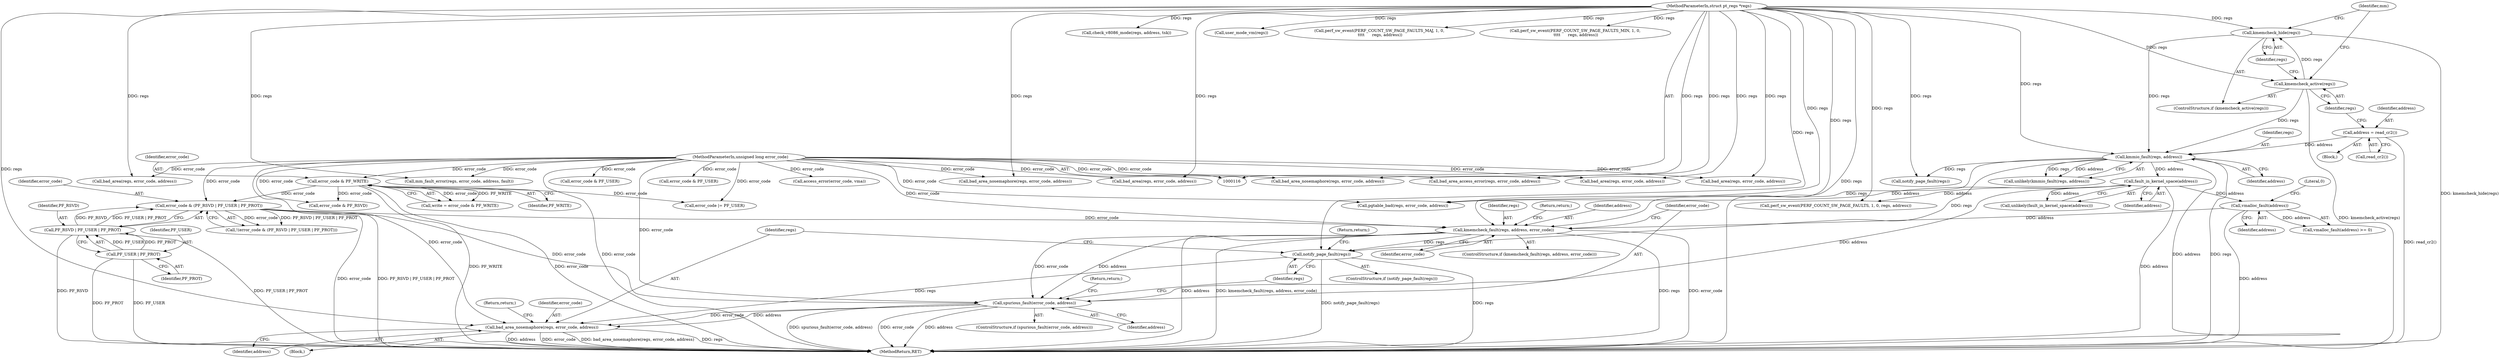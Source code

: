 digraph "0_linux_a8b0ca17b80e92faab46ee7179ba9e99ccb61233_52@pointer" {
"1000191" [label="(Call,kmemcheck_fault(regs, address, error_code))"];
"1000165" [label="(Call,kmmio_fault(regs, address))"];
"1000156" [label="(Call,kmemcheck_hide(regs))"];
"1000154" [label="(Call,kmemcheck_active(regs))"];
"1000117" [label="(MethodParameterIn,struct pt_regs *regs)"];
"1000150" [label="(Call,address = read_cr2())"];
"1000186" [label="(Call,vmalloc_fault(address))"];
"1000171" [label="(Call,fault_in_kernel_space(address))"];
"1000176" [label="(Call,error_code & (PF_RSVD | PF_USER | PF_PROT))"];
"1000128" [label="(Call,error_code & PF_WRITE)"];
"1000118" [label="(MethodParameterIn,unsigned long error_code)"];
"1000178" [label="(Call,PF_RSVD | PF_USER | PF_PROT)"];
"1000180" [label="(Call,PF_USER | PF_PROT)"];
"1000197" [label="(Call,spurious_fault(error_code, address))"];
"1000205" [label="(Call,bad_area_nosemaphore(regs, error_code, address))"];
"1000202" [label="(Call,notify_page_fault(regs))"];
"1000150" [label="(Call,address = read_cr2())"];
"1000204" [label="(Return,return;)"];
"1000234" [label="(Call,error_code & PF_RSVD)"];
"1000452" [label="(MethodReturn,RET)"];
"1000171" [label="(Call,fault_in_kernel_space(address))"];
"1000176" [label="(Call,error_code & (PF_RSVD | PF_USER | PF_PROT))"];
"1000305" [label="(Call,bad_area(regs, error_code, address))"];
"1000151" [label="(Identifier,address)"];
"1000126" [label="(Call,write = error_code & PF_WRITE)"];
"1000201" [label="(ControlStructure,if (notify_page_fault(regs)))"];
"1000153" [label="(ControlStructure,if (kmemcheck_active(regs)))"];
"1000193" [label="(Identifier,address)"];
"1000202" [label="(Call,notify_page_fault(regs))"];
"1000167" [label="(Identifier,address)"];
"1000375" [label="(Call,bad_area_access_error(regs, error_code, address))"];
"1000198" [label="(Identifier,error_code)"];
"1000156" [label="(Call,kmemcheck_hide(regs))"];
"1000443" [label="(Call,check_v8086_mode(regs, address, tsk))"];
"1000129" [label="(Identifier,error_code)"];
"1000208" [label="(Identifier,address)"];
"1000165" [label="(Call,kmmio_fault(regs, address))"];
"1000197" [label="(Call,spurious_fault(error_code, address))"];
"1000164" [label="(Call,unlikely(kmmio_fault(regs, address)))"];
"1000327" [label="(Call,bad_area(regs, error_code, address))"];
"1000152" [label="(Call,read_cr2())"];
"1000254" [label="(Call,bad_area_nosemaphore(regs, error_code, address))"];
"1000241" [label="(Call,perf_sw_event(PERF_COUNT_SW_PAGE_FAULTS, 1, 0, regs, address))"];
"1000180" [label="(Call,PF_USER | PF_PROT)"];
"1000118" [label="(MethodParameterIn,unsigned long error_code)"];
"1000192" [label="(Identifier,regs)"];
"1000175" [label="(Call,!(error_code & (PF_RSVD | PF_USER | PF_PROT)))"];
"1000195" [label="(Return,return;)"];
"1000396" [label="(Call,mm_fault_error(regs, error_code, address, fault))"];
"1000119" [label="(Block,)"];
"1000194" [label="(Identifier,error_code)"];
"1000212" [label="(Call,notify_page_fault(regs))"];
"1000157" [label="(Identifier,regs)"];
"1000178" [label="(Call,PF_RSVD | PF_USER | PF_PROT)"];
"1000177" [label="(Identifier,error_code)"];
"1000216" [label="(Call,user_mode_vm(regs))"];
"1000182" [label="(Identifier,PF_PROT)"];
"1000170" [label="(Call,unlikely(fault_in_kernel_space(address)))"];
"1000161" [label="(Identifier,mm)"];
"1000186" [label="(Call,vmalloc_fault(address))"];
"1000190" [label="(ControlStructure,if (kmemcheck_fault(regs, address, error_code)))"];
"1000371" [label="(Call,access_error(error_code, vma))"];
"1000191" [label="(Call,kmemcheck_fault(regs, address, error_code))"];
"1000166" [label="(Identifier,regs)"];
"1000363" [label="(Call,bad_area(regs, error_code, address))"];
"1000188" [label="(Literal,0)"];
"1000416" [label="(Call,perf_sw_event(PERF_COUNT_SW_PAGE_FAULTS_MAJ, 1, 0,\n \t\t\t\t      regs, address))"];
"1000187" [label="(Identifier,address)"];
"1000200" [label="(Return,return;)"];
"1000155" [label="(Identifier,regs)"];
"1000128" [label="(Call,error_code & PF_WRITE)"];
"1000352" [label="(Call,bad_area(regs, error_code, address))"];
"1000220" [label="(Call,error_code |= PF_USER)"];
"1000179" [label="(Identifier,PF_RSVD)"];
"1000199" [label="(Identifier,address)"];
"1000333" [label="(Call,error_code & PF_USER)"];
"1000271" [label="(Call,error_code & PF_USER)"];
"1000173" [label="(Block,)"];
"1000428" [label="(Call,perf_sw_event(PERF_COUNT_SW_PAGE_FAULTS_MIN, 1, 0,\n \t\t\t\t      regs, address))"];
"1000237" [label="(Call,pgtable_bad(regs, error_code, address))"];
"1000209" [label="(Return,return;)"];
"1000206" [label="(Identifier,regs)"];
"1000154" [label="(Call,kmemcheck_active(regs))"];
"1000172" [label="(Identifier,address)"];
"1000205" [label="(Call,bad_area_nosemaphore(regs, error_code, address))"];
"1000203" [label="(Identifier,regs)"];
"1000117" [label="(MethodParameterIn,struct pt_regs *regs)"];
"1000281" [label="(Call,bad_area_nosemaphore(regs, error_code, address))"];
"1000196" [label="(ControlStructure,if (spurious_fault(error_code, address)))"];
"1000181" [label="(Identifier,PF_USER)"];
"1000207" [label="(Identifier,error_code)"];
"1000185" [label="(Call,vmalloc_fault(address) >= 0)"];
"1000130" [label="(Identifier,PF_WRITE)"];
"1000191" -> "1000190"  [label="AST: "];
"1000191" -> "1000194"  [label="CFG: "];
"1000192" -> "1000191"  [label="AST: "];
"1000193" -> "1000191"  [label="AST: "];
"1000194" -> "1000191"  [label="AST: "];
"1000195" -> "1000191"  [label="CFG: "];
"1000198" -> "1000191"  [label="CFG: "];
"1000191" -> "1000452"  [label="DDG: error_code"];
"1000191" -> "1000452"  [label="DDG: kmemcheck_fault(regs, address, error_code)"];
"1000191" -> "1000452"  [label="DDG: address"];
"1000191" -> "1000452"  [label="DDG: regs"];
"1000165" -> "1000191"  [label="DDG: regs"];
"1000117" -> "1000191"  [label="DDG: regs"];
"1000186" -> "1000191"  [label="DDG: address"];
"1000176" -> "1000191"  [label="DDG: error_code"];
"1000118" -> "1000191"  [label="DDG: error_code"];
"1000191" -> "1000197"  [label="DDG: error_code"];
"1000191" -> "1000197"  [label="DDG: address"];
"1000191" -> "1000202"  [label="DDG: regs"];
"1000165" -> "1000164"  [label="AST: "];
"1000165" -> "1000167"  [label="CFG: "];
"1000166" -> "1000165"  [label="AST: "];
"1000167" -> "1000165"  [label="AST: "];
"1000164" -> "1000165"  [label="CFG: "];
"1000165" -> "1000452"  [label="DDG: regs"];
"1000165" -> "1000452"  [label="DDG: address"];
"1000165" -> "1000164"  [label="DDG: regs"];
"1000165" -> "1000164"  [label="DDG: address"];
"1000156" -> "1000165"  [label="DDG: regs"];
"1000154" -> "1000165"  [label="DDG: regs"];
"1000117" -> "1000165"  [label="DDG: regs"];
"1000150" -> "1000165"  [label="DDG: address"];
"1000165" -> "1000171"  [label="DDG: address"];
"1000165" -> "1000202"  [label="DDG: regs"];
"1000165" -> "1000212"  [label="DDG: regs"];
"1000156" -> "1000153"  [label="AST: "];
"1000156" -> "1000157"  [label="CFG: "];
"1000157" -> "1000156"  [label="AST: "];
"1000161" -> "1000156"  [label="CFG: "];
"1000156" -> "1000452"  [label="DDG: kmemcheck_hide(regs)"];
"1000154" -> "1000156"  [label="DDG: regs"];
"1000117" -> "1000156"  [label="DDG: regs"];
"1000154" -> "1000153"  [label="AST: "];
"1000154" -> "1000155"  [label="CFG: "];
"1000155" -> "1000154"  [label="AST: "];
"1000157" -> "1000154"  [label="CFG: "];
"1000161" -> "1000154"  [label="CFG: "];
"1000154" -> "1000452"  [label="DDG: kmemcheck_active(regs)"];
"1000117" -> "1000154"  [label="DDG: regs"];
"1000117" -> "1000116"  [label="AST: "];
"1000117" -> "1000452"  [label="DDG: regs"];
"1000117" -> "1000202"  [label="DDG: regs"];
"1000117" -> "1000205"  [label="DDG: regs"];
"1000117" -> "1000212"  [label="DDG: regs"];
"1000117" -> "1000216"  [label="DDG: regs"];
"1000117" -> "1000237"  [label="DDG: regs"];
"1000117" -> "1000241"  [label="DDG: regs"];
"1000117" -> "1000254"  [label="DDG: regs"];
"1000117" -> "1000281"  [label="DDG: regs"];
"1000117" -> "1000305"  [label="DDG: regs"];
"1000117" -> "1000327"  [label="DDG: regs"];
"1000117" -> "1000352"  [label="DDG: regs"];
"1000117" -> "1000363"  [label="DDG: regs"];
"1000117" -> "1000375"  [label="DDG: regs"];
"1000117" -> "1000396"  [label="DDG: regs"];
"1000117" -> "1000416"  [label="DDG: regs"];
"1000117" -> "1000428"  [label="DDG: regs"];
"1000117" -> "1000443"  [label="DDG: regs"];
"1000150" -> "1000119"  [label="AST: "];
"1000150" -> "1000152"  [label="CFG: "];
"1000151" -> "1000150"  [label="AST: "];
"1000152" -> "1000150"  [label="AST: "];
"1000155" -> "1000150"  [label="CFG: "];
"1000150" -> "1000452"  [label="DDG: read_cr2()"];
"1000186" -> "1000185"  [label="AST: "];
"1000186" -> "1000187"  [label="CFG: "];
"1000187" -> "1000186"  [label="AST: "];
"1000188" -> "1000186"  [label="CFG: "];
"1000186" -> "1000452"  [label="DDG: address"];
"1000186" -> "1000185"  [label="DDG: address"];
"1000171" -> "1000186"  [label="DDG: address"];
"1000171" -> "1000170"  [label="AST: "];
"1000171" -> "1000172"  [label="CFG: "];
"1000172" -> "1000171"  [label="AST: "];
"1000170" -> "1000171"  [label="CFG: "];
"1000171" -> "1000452"  [label="DDG: address"];
"1000171" -> "1000170"  [label="DDG: address"];
"1000171" -> "1000197"  [label="DDG: address"];
"1000171" -> "1000237"  [label="DDG: address"];
"1000171" -> "1000241"  [label="DDG: address"];
"1000176" -> "1000175"  [label="AST: "];
"1000176" -> "1000178"  [label="CFG: "];
"1000177" -> "1000176"  [label="AST: "];
"1000178" -> "1000176"  [label="AST: "];
"1000175" -> "1000176"  [label="CFG: "];
"1000176" -> "1000452"  [label="DDG: PF_RSVD | PF_USER | PF_PROT"];
"1000176" -> "1000452"  [label="DDG: error_code"];
"1000176" -> "1000175"  [label="DDG: error_code"];
"1000176" -> "1000175"  [label="DDG: PF_RSVD | PF_USER | PF_PROT"];
"1000128" -> "1000176"  [label="DDG: error_code"];
"1000118" -> "1000176"  [label="DDG: error_code"];
"1000178" -> "1000176"  [label="DDG: PF_RSVD"];
"1000178" -> "1000176"  [label="DDG: PF_USER | PF_PROT"];
"1000176" -> "1000197"  [label="DDG: error_code"];
"1000128" -> "1000126"  [label="AST: "];
"1000128" -> "1000130"  [label="CFG: "];
"1000129" -> "1000128"  [label="AST: "];
"1000130" -> "1000128"  [label="AST: "];
"1000126" -> "1000128"  [label="CFG: "];
"1000128" -> "1000452"  [label="DDG: PF_WRITE"];
"1000128" -> "1000452"  [label="DDG: error_code"];
"1000128" -> "1000126"  [label="DDG: error_code"];
"1000128" -> "1000126"  [label="DDG: PF_WRITE"];
"1000118" -> "1000128"  [label="DDG: error_code"];
"1000128" -> "1000220"  [label="DDG: error_code"];
"1000128" -> "1000234"  [label="DDG: error_code"];
"1000118" -> "1000116"  [label="AST: "];
"1000118" -> "1000452"  [label="DDG: error_code"];
"1000118" -> "1000197"  [label="DDG: error_code"];
"1000118" -> "1000205"  [label="DDG: error_code"];
"1000118" -> "1000220"  [label="DDG: error_code"];
"1000118" -> "1000234"  [label="DDG: error_code"];
"1000118" -> "1000237"  [label="DDG: error_code"];
"1000118" -> "1000254"  [label="DDG: error_code"];
"1000118" -> "1000271"  [label="DDG: error_code"];
"1000118" -> "1000281"  [label="DDG: error_code"];
"1000118" -> "1000305"  [label="DDG: error_code"];
"1000118" -> "1000327"  [label="DDG: error_code"];
"1000118" -> "1000333"  [label="DDG: error_code"];
"1000118" -> "1000352"  [label="DDG: error_code"];
"1000118" -> "1000363"  [label="DDG: error_code"];
"1000118" -> "1000371"  [label="DDG: error_code"];
"1000118" -> "1000375"  [label="DDG: error_code"];
"1000118" -> "1000396"  [label="DDG: error_code"];
"1000178" -> "1000180"  [label="CFG: "];
"1000179" -> "1000178"  [label="AST: "];
"1000180" -> "1000178"  [label="AST: "];
"1000178" -> "1000452"  [label="DDG: PF_RSVD"];
"1000178" -> "1000452"  [label="DDG: PF_USER | PF_PROT"];
"1000180" -> "1000178"  [label="DDG: PF_USER"];
"1000180" -> "1000178"  [label="DDG: PF_PROT"];
"1000180" -> "1000182"  [label="CFG: "];
"1000181" -> "1000180"  [label="AST: "];
"1000182" -> "1000180"  [label="AST: "];
"1000180" -> "1000452"  [label="DDG: PF_PROT"];
"1000180" -> "1000452"  [label="DDG: PF_USER"];
"1000197" -> "1000196"  [label="AST: "];
"1000197" -> "1000199"  [label="CFG: "];
"1000198" -> "1000197"  [label="AST: "];
"1000199" -> "1000197"  [label="AST: "];
"1000200" -> "1000197"  [label="CFG: "];
"1000203" -> "1000197"  [label="CFG: "];
"1000197" -> "1000452"  [label="DDG: spurious_fault(error_code, address)"];
"1000197" -> "1000452"  [label="DDG: address"];
"1000197" -> "1000452"  [label="DDG: error_code"];
"1000197" -> "1000205"  [label="DDG: error_code"];
"1000197" -> "1000205"  [label="DDG: address"];
"1000205" -> "1000173"  [label="AST: "];
"1000205" -> "1000208"  [label="CFG: "];
"1000206" -> "1000205"  [label="AST: "];
"1000207" -> "1000205"  [label="AST: "];
"1000208" -> "1000205"  [label="AST: "];
"1000209" -> "1000205"  [label="CFG: "];
"1000205" -> "1000452"  [label="DDG: regs"];
"1000205" -> "1000452"  [label="DDG: address"];
"1000205" -> "1000452"  [label="DDG: error_code"];
"1000205" -> "1000452"  [label="DDG: bad_area_nosemaphore(regs, error_code, address)"];
"1000202" -> "1000205"  [label="DDG: regs"];
"1000202" -> "1000201"  [label="AST: "];
"1000202" -> "1000203"  [label="CFG: "];
"1000203" -> "1000202"  [label="AST: "];
"1000204" -> "1000202"  [label="CFG: "];
"1000206" -> "1000202"  [label="CFG: "];
"1000202" -> "1000452"  [label="DDG: regs"];
"1000202" -> "1000452"  [label="DDG: notify_page_fault(regs)"];
}
